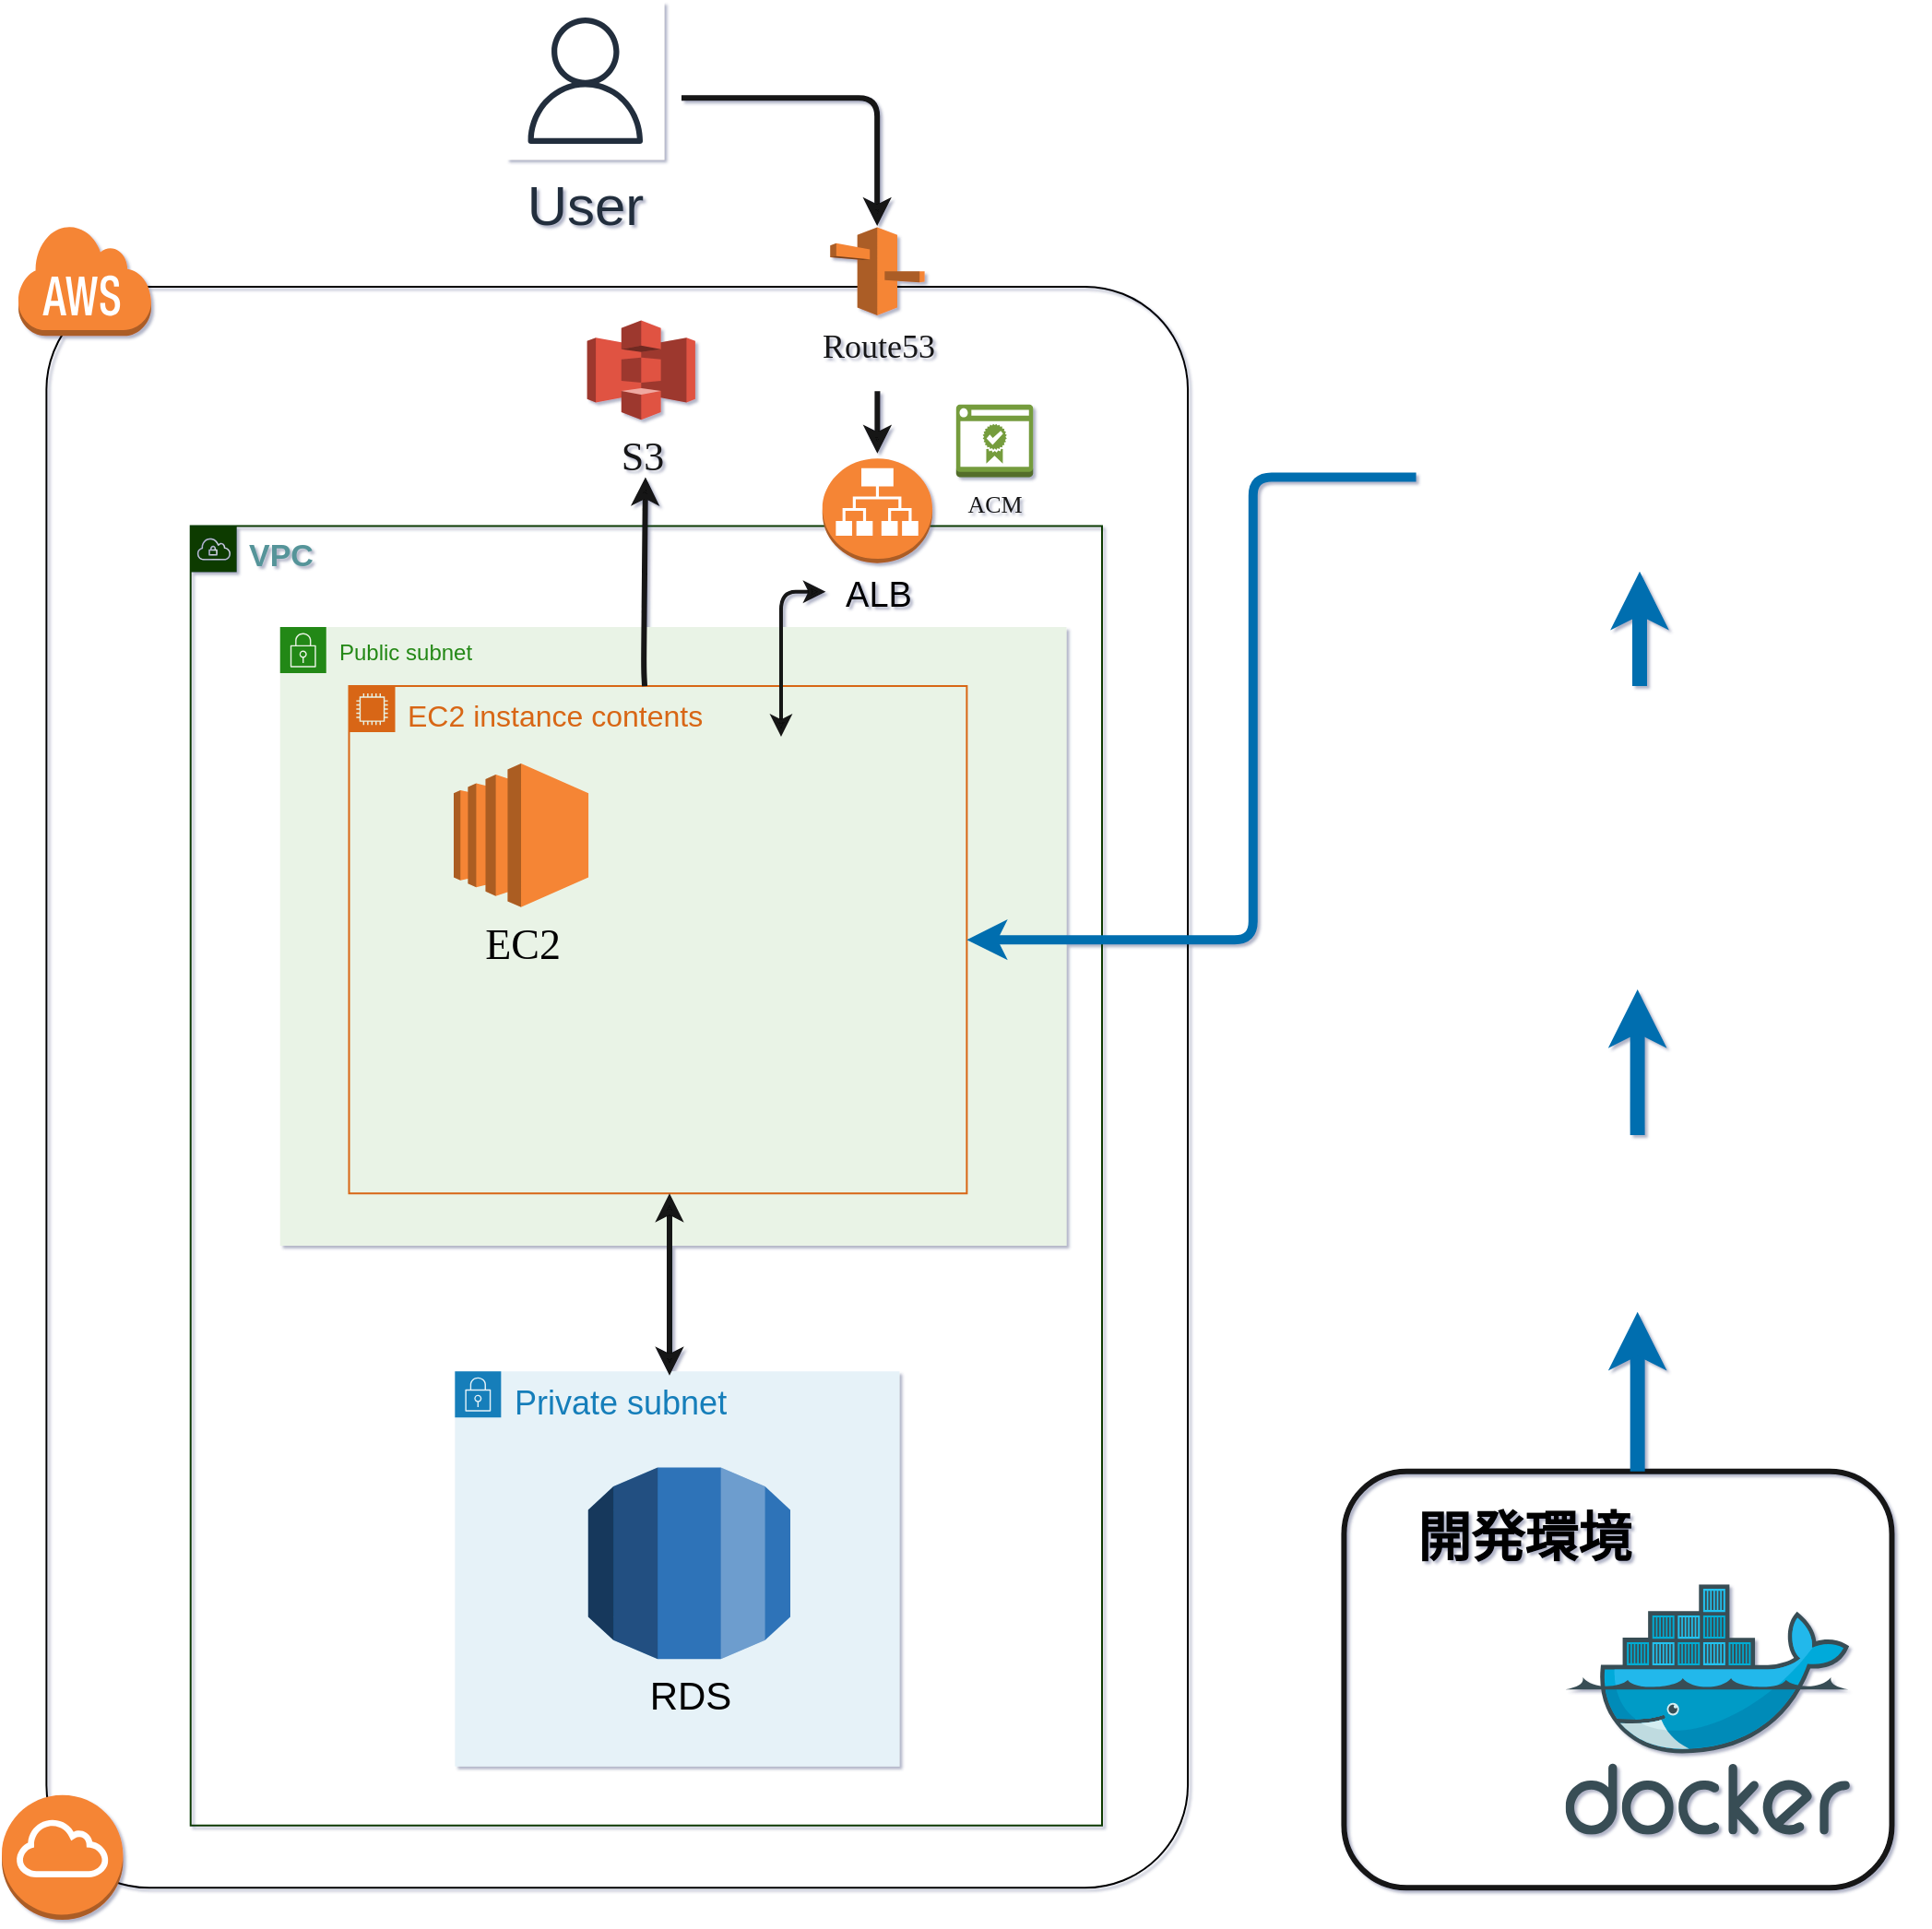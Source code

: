 <mxfile version="13.1.3">
    <diagram id="6hGFLwfOUW9BJ-s0fimq" name="Page-1">
        <mxGraphModel dx="924" dy="559" grid="0" gridSize="19" guides="1" tooltips="1" connect="1" arrows="1" fold="1" page="1" pageScale="1" pageWidth="1600" pageHeight="1200" background="#ffffff" math="0" shadow="1">
            <root>
                <mxCell id="0"/>
                <mxCell id="1" parent="0"/>
                <mxCell id="142" value="" style="group" parent="1" vertex="1" connectable="0">
                    <mxGeometry x="274" y="76" width="1042" height="1040" as="geometry"/>
                </mxCell>
                <mxCell id="16" value="" style="rounded=1;arcSize=9;dashed=0;fillColor=none;gradientColor=none;strokeWidth=1;strokeColor=#050505;" parent="142" vertex="1">
                    <mxGeometry x="24.195" y="154.446" width="618.837" height="868.19" as="geometry"/>
                </mxCell>
                <mxCell id="119" value="&lt;b&gt;&lt;font color=&quot;#549499&quot; style=&quot;font-size: 17px&quot;&gt;VPC&lt;/font&gt;&lt;/b&gt;" style="outlineConnect=0;gradientColor=none;html=1;whiteSpace=wrap;fontSize=12;fontStyle=0;shape=mxgraph.aws4.group;grIcon=mxgraph.aws4.group_vpc;strokeColor=#0C3B06;fillColor=none;verticalAlign=top;align=left;spacingLeft=30;fontColor=#B6BABF;dashed=0;" parent="142" vertex="1">
                    <mxGeometry x="102.364" y="284.218" width="494.139" height="704.605" as="geometry"/>
                </mxCell>
                <mxCell id="62" value="" style="rounded=1;whiteSpace=wrap;html=1;strokeColor=#121212;strokeWidth=3;fontFamily=Georgia;fontSize=29;fontColor=#FAFAFA;gradientColor=#ffffff;fillColor=none;" parent="142" vertex="1">
                    <mxGeometry x="727.715" y="796.907" width="297.042" height="225.729" as="geometry"/>
                </mxCell>
                <mxCell id="2" value="" style="aspect=fixed;html=1;points=[];align=center;image;fontSize=12;image=img/lib/mscae/Docker.svg;" parent="142" vertex="1">
                    <mxGeometry x="847.76" y="858.137" width="154.195" height="135.696" as="geometry"/>
                </mxCell>
                <mxCell id="3" value="" style="endArrow=classic;html=1;fillColor=#1ba1e2;strokeColor=#006EAF;strokeWidth=8;" parent="142" edge="1">
                    <mxGeometry width="50" height="50" relative="1" as="geometry">
                        <mxPoint x="886.844" y="796.907" as="sourcePoint"/>
                        <mxPoint x="886.844" y="710.316" as="targetPoint"/>
                        <Array as="points">
                            <mxPoint x="886.844" y="779.543"/>
                        </Array>
                    </mxGeometry>
                </mxCell>
                <mxCell id="9" value="" style="shape=image;verticalLabelPosition=bottom;verticalAlign=top;imageAspect=0;image=https://d3r49iyjzglexf.cloudfront.net/ja/circleci-logo-stacked-fb-657e221fda1646a7e652c09c9fbfb2b0feb5d710089bb4d8e8c759d37a832694.png" parent="142" vertex="1">
                    <mxGeometry x="784.48" y="345.448" width="205.733" height="203.284" as="geometry"/>
                </mxCell>
                <mxCell id="10" value="" style="shape=image;verticalLabelPosition=bottom;verticalAlign=top;imageAspect=0;image=https://qiita-user-contents.imgix.net/https%3A%2F%2Fqiita-image-store.s3.amazonaws.com%2F0%2F91664%2Fe5028d02-245b-a742-07b1-d961ba113d80.png?ixlib=rb-1.2.2&amp;auto=format&amp;gif-q=60&amp;q=75&amp;s=ad25ff1626aa580bdfcced076a7344f3" parent="142" vertex="1">
                    <mxGeometry x="784.48" y="223.902" width="257.52" height="68.541" as="geometry"/>
                </mxCell>
                <mxCell id="19" value="" style="endArrow=classic;html=1;fillColor=#1ba1e2;strokeColor=#006EAF;strokeWidth=8;" parent="142" edge="1">
                    <mxGeometry width="50" height="50" relative="1" as="geometry">
                        <mxPoint x="888.007" y="371.037" as="sourcePoint"/>
                        <mxPoint x="888.007" y="308.893" as="targetPoint"/>
                        <Array as="points"/>
                    </mxGeometry>
                </mxCell>
                <mxCell id="69" style="edgeStyle=orthogonalEdgeStyle;rounded=0;orthogonalLoop=1;jettySize=auto;html=1;strokeWidth=8;fontFamily=Georgia;fontSize=29;fontColor=#FAFAFA;fillColor=#1ba1e2;strokeColor=#006EAF;" parent="142" edge="1">
                    <mxGeometry relative="1" as="geometry">
                        <mxPoint x="886.844" y="535.536" as="targetPoint"/>
                        <mxPoint x="886.844" y="614.514" as="sourcePoint"/>
                        <Array as="points">
                            <mxPoint x="886.844" y="604.991"/>
                            <mxPoint x="886.844" y="604.991"/>
                        </Array>
                    </mxGeometry>
                </mxCell>
                <mxCell id="32" value="" style="shape=image;verticalLabelPosition=bottom;verticalAlign=top;imageAspect=0;image=https://blog-plaid.com/wp-content/uploads/2018/03/github-logo.png;strokeColor=#050505;fontColor=#000000;" parent="142" vertex="1">
                    <mxGeometry x="751.752" y="615.428" width="248.968" height="81.336" as="geometry"/>
                </mxCell>
                <mxCell id="17" value="" style="dashed=0;html=1;shape=mxgraph.aws3.cloud;fillColor=#F58536;gradientColor=none;dashed=0;" parent="142" vertex="1">
                    <mxGeometry x="8.375" y="120.404" width="72.585" height="60.773" as="geometry"/>
                </mxCell>
                <mxCell id="45" value="" style="outlineConnect=0;dashed=0;verticalLabelPosition=bottom;verticalAlign=top;align=center;html=1;shape=mxgraph.aws3.internet_gateway;fillColor=#F58536;gradientColor=none;strokeColor=#050505;fontFamily=Verdana;fontSize=30;fontColor=#171717;" parent="142" vertex="1">
                    <mxGeometry y="972.373" width="65.718" height="67.627" as="geometry"/>
                </mxCell>
                <mxCell id="47" value="S3" style="outlineConnect=0;dashed=0;verticalLabelPosition=bottom;verticalAlign=top;align=center;html=1;shape=mxgraph.aws3.s3;fillColor=#E05243;gradientColor=none;strokeColor=#050505;fontFamily=Verdana;fontSize=22;fontColor=#171717;" parent="142" vertex="1">
                    <mxGeometry x="317.328" y="172.724" width="58.627" height="53.919" as="geometry"/>
                </mxCell>
                <mxCell id="61" value="開発環境" style="text;html=1;align=center;verticalAlign=middle;resizable=0;points=[];autosize=1;fontSize=29;fontFamily=Georgia;fontColor=#000000;fontStyle=1" parent="142" vertex="1">
                    <mxGeometry x="749.118" y="814.267" width="152" height="38" as="geometry"/>
                </mxCell>
                <mxCell id="106" value="" style="group" parent="142" vertex="1" connectable="0">
                    <mxGeometry x="226.41" y="363.726" width="780.6" height="439.578" as="geometry"/>
                </mxCell>
                <mxCell id="136" value="Public subnet" style="points=[[0,0],[0.25,0],[0.5,0],[0.75,0],[1,0],[1,0.25],[1,0.5],[1,0.75],[1,1],[0.75,1],[0.5,1],[0.25,1],[0,1],[0,0.75],[0,0.5],[0,0.25]];outlineConnect=0;gradientColor=none;html=1;whiteSpace=wrap;fontSize=12;fontStyle=0;shape=mxgraph.aws4.group;grIcon=mxgraph.aws4.group_security_group;grStroke=0;strokeColor=#248814;fillColor=#E9F3E6;verticalAlign=top;align=left;spacingLeft=30;fontColor=#248814;dashed=0;" parent="106" vertex="1">
                    <mxGeometry x="-75.535" y="-24.675" width="426.365" height="335.395" as="geometry"/>
                </mxCell>
                <mxCell id="97" value="&lt;font style=&quot;font-size: 16px&quot;&gt;EC2 instance contents&lt;/font&gt;" style="points=[[0,0],[0.25,0],[0.5,0],[0.75,0],[1,0],[1,0.25],[1,0.5],[1,0.75],[1,1],[0.75,1],[0.5,1],[0.25,1],[0,1],[0,0.75],[0,0.5],[0,0.25]];outlineConnect=0;gradientColor=none;html=1;whiteSpace=wrap;fontSize=12;fontStyle=0;shape=mxgraph.aws4.group;grIcon=mxgraph.aws4.group_ec2_instance_contents;strokeColor=#D86613;fillColor=none;verticalAlign=top;align=left;spacingLeft=30;fontColor=#D86613;dashed=0;" parent="106" vertex="1">
                    <mxGeometry x="-38.154" y="7.311" width="334.935" height="275.079" as="geometry"/>
                </mxCell>
                <mxCell id="99" value="" style="shape=image;verticalLabelPosition=bottom;verticalAlign=top;imageAspect=0;image=https://normalblog.net/system/wp-content/uploads/2018/02/nginx.png;strokeColor=#121212;strokeWidth=1;fillColor=none;gradientColor=#ffffff;fontFamily=Helvetica;fontSize=23;fontColor=#000000;" parent="106" vertex="1">
                    <mxGeometry x="142.593" y="49.271" width="105.156" height="110.58" as="geometry"/>
                </mxCell>
                <mxCell id="101" value="" style="shape=image;verticalLabelPosition=bottom;verticalAlign=top;imageAspect=0;image=https://blog.f-arts.work/wp-content/uploads/2018/08/puma.png.webp;strokeColor=#121212;strokeWidth=1;fillColor=none;gradientColor=#ffffff;fontFamily=Helvetica;fontSize=23;fontColor=#000000;" parent="106" vertex="1">
                    <mxGeometry x="42.965" y="168.155" width="167.346" height="96.872" as="geometry"/>
                </mxCell>
                <mxCell id="38" value="&lt;font style=&quot;font-size: 23px;&quot; color=&quot;#050505&quot;&gt;EC2&lt;/font&gt;" style="outlineConnect=0;dashed=0;verticalLabelPosition=bottom;verticalAlign=top;align=center;html=1;shape=mxgraph.aws3.ec2;fillColor=#F58534;gradientColor=none;strokeColor=#050505;fontFamily=Verdana;fontSize=23;" parent="106" vertex="1">
                    <mxGeometry x="18.588" y="49.266" width="73.051" height="77.909" as="geometry"/>
                </mxCell>
                <mxCell id="76" value="" style="group" parent="142" vertex="1" connectable="0">
                    <mxGeometry x="240.09" y="699.121" width="337.336" height="260.493" as="geometry"/>
                </mxCell>
                <mxCell id="74" value="&lt;font style=&quot;font-size: 18px&quot;&gt;Private subnet&lt;/font&gt;" style="points=[[0,0],[0.25,0],[0.5,0],[0.75,0],[1,0],[1,0.25],[1,0.5],[1,0.75],[1,1],[0.75,1],[0.5,1],[0.25,1],[0,1],[0,0.75],[0,0.5],[0,0.25]];outlineConnect=0;gradientColor=none;html=1;whiteSpace=wrap;fontSize=12;fontStyle=0;shape=mxgraph.aws4.group;grIcon=mxgraph.aws4.group_security_group;grStroke=0;strokeColor=#147EBA;fillColor=#E6F2F8;verticalAlign=top;align=left;spacingLeft=30;fontColor=#147EBA;dashed=0;" parent="76" vertex="1">
                    <mxGeometry x="5.583" y="43.483" width="241.021" height="214.233" as="geometry"/>
                </mxCell>
                <mxCell id="75" value="RDS" style="outlineConnect=0;dashed=0;verticalLabelPosition=bottom;verticalAlign=top;align=center;html=1;shape=mxgraph.aws3.rds;fillColor=#2E73B8;gradientColor=none;strokeColor=#121212;strokeWidth=1;fontFamily=Helvetica;fontSize=21;fontColor=#000000;" parent="76" vertex="1">
                    <mxGeometry x="77.815" y="95.656" width="109.595" height="103.899" as="geometry"/>
                </mxCell>
                <mxCell id="118" value="" style="endArrow=classic;startArrow=classic;html=1;strokeColor=#121212;strokeWidth=3;fontFamily=Helvetica;fontSize=16;fontColor=#000000;" parent="142" edge="1">
                    <mxGeometry width="50" height="50" relative="1" as="geometry">
                        <mxPoint x="361.996" y="744.815" as="sourcePoint"/>
                        <mxPoint x="361.996" y="646.116" as="targetPoint"/>
                        <Array as="points">
                            <mxPoint x="361.996" y="704.605"/>
                            <mxPoint x="361.996" y="646.116"/>
                        </Array>
                    </mxGeometry>
                </mxCell>
                <mxCell id="46" value="ACM" style="outlineConnect=0;dashed=0;verticalLabelPosition=bottom;verticalAlign=top;align=center;html=1;shape=mxgraph.aws3.certificate_manager_2;fillColor=#759C3E;gradientColor=none;strokeColor=#050505;fontFamily=Verdana;fontSize=13;fontColor=#171717;" parent="142" vertex="1">
                    <mxGeometry x="517.403" y="218.418" width="41.718" height="39.297" as="geometry"/>
                </mxCell>
                <mxCell id="126" value="" style="group" parent="142" vertex="1" connectable="0">
                    <mxGeometry x="273.591" width="230.942" height="304.323" as="geometry"/>
                </mxCell>
                <mxCell id="78" value="User" style="outlineConnect=0;fontColor=#232F3E;gradientColor=none;strokeColor=#232F3E;fillColor=#ffffff;dashed=0;verticalLabelPosition=bottom;verticalAlign=top;align=center;html=1;fontSize=30;fontStyle=0;aspect=fixed;shape=mxgraph.aws4.resourceIcon;resIcon=mxgraph.aws4.user;" parent="126" vertex="1">
                    <mxGeometry width="85.599" height="85.599" as="geometry"/>
                </mxCell>
                <mxCell id="86" value="" style="endArrow=classic;html=1;strokeWidth=3;fontFamily=Helvetica;fontSize=30;fontColor=#000000;strokeColor=#121212;" parent="126" edge="1">
                    <mxGeometry width="50" height="50" relative="1" as="geometry">
                        <mxPoint x="94.919" y="52.091" as="sourcePoint"/>
                        <mxPoint x="201.006" y="121.547" as="targetPoint"/>
                        <Array as="points">
                            <mxPoint x="201.006" y="52.091"/>
                        </Array>
                    </mxGeometry>
                </mxCell>
                <mxCell id="95" value="ALB" style="outlineConnect=0;dashed=0;verticalLabelPosition=bottom;verticalAlign=top;align=center;html=1;shape=mxgraph.aws3.application_load_balancer;fillColor=#F58536;gradientColor=none;strokeColor=#121212;strokeWidth=1;fontFamily=Helvetica;fontSize=19;fontColor=#000000;" parent="126" vertex="1">
                    <mxGeometry x="171.311" y="247.663" width="59.632" height="56.661" as="geometry"/>
                </mxCell>
                <mxCell id="124" style="edgeStyle=orthogonalEdgeStyle;rounded=0;orthogonalLoop=1;jettySize=auto;html=1;endFill=1;strokeColor=#121212;strokeWidth=3;fontFamily=Helvetica;fontSize=16;fontColor=#000000;" parent="126" edge="1">
                    <mxGeometry relative="1" as="geometry">
                        <mxPoint x="201.117" y="211.107" as="sourcePoint"/>
                        <mxPoint x="201.117" y="244.921" as="targetPoint"/>
                        <Array as="points">
                            <mxPoint x="201.089" y="229.842"/>
                            <mxPoint x="201.089" y="229.842"/>
                        </Array>
                    </mxGeometry>
                </mxCell>
                <mxCell id="44" value="Route53" style="outlineConnect=0;dashed=0;verticalLabelPosition=bottom;verticalAlign=top;align=center;html=1;shape=mxgraph.aws3.route_53;fillColor=#F58536;gradientColor=none;strokeColor=#050505;fontFamily=Verdana;fontSize=18;fontColor=#171717;" parent="126" vertex="1">
                    <mxGeometry x="175.536" y="122.232" width="51.182" height="47.75" as="geometry"/>
                </mxCell>
                <mxCell id="127" value="" style="shape=image;verticalLabelPosition=bottom;verticalAlign=top;imageAspect=0;image=https://upload.wikimedia.org/wikipedia/commons/thumb/6/62/Ruby_On_Rails_Logo.svg/1200px-Ruby_On_Rails_Logo.svg.png;strokeColor=#0C3B06;strokeWidth=1;fillColor=none;gradientColor=#ffffff;fontFamily=Helvetica;fontSize=22;fontColor=#000000;" parent="142" vertex="1">
                    <mxGeometry x="744.465" y="889.209" width="89.336" height="48.893" as="geometry"/>
                </mxCell>
                <mxCell id="129" value="" style="endArrow=classic;html=1;strokeColor=#121212;strokeWidth=3;fontFamily=Helvetica;fontSize=22;fontColor=#000000;" parent="142" source="97" edge="1">
                    <mxGeometry width="50" height="50" relative="1" as="geometry">
                        <mxPoint x="413.178" y="326.257" as="sourcePoint"/>
                        <mxPoint x="348.968" y="257.715" as="targetPoint"/>
                        <Array as="points">
                            <mxPoint x="348.037" y="361.898"/>
                        </Array>
                    </mxGeometry>
                </mxCell>
                <mxCell id="31" value="" style="endArrow=classic;html=1;fillColor=#1ba1e2;strokeColor=#006EAF;strokeWidth=5;noJump=0;endFill=1;anchorPointDirection=1;bendable=0;edgeStyle=orthogonalEdgeStyle;entryX=1;entryY=0.5;entryDx=0;entryDy=0;" parent="142" target="97" edge="1">
                    <mxGeometry width="50" height="50" relative="1" as="geometry">
                        <mxPoint x="766.799" y="257.715" as="sourcePoint"/>
                        <mxPoint x="548.112" y="413.989" as="targetPoint"/>
                        <Array as="points">
                            <mxPoint x="678.394" y="258.629"/>
                            <mxPoint x="678.394" y="509.033"/>
                        </Array>
                    </mxGeometry>
                </mxCell>
                <mxCell id="141" value="" style="endArrow=classic;startArrow=classic;html=1;strokeColor=#121212;strokeWidth=2;fontFamily=Helvetica;fontSize=22;fontColor=#000000;" parent="142" edge="1">
                    <mxGeometry width="50" height="50" relative="1" as="geometry">
                        <mxPoint x="422.484" y="398.453" as="sourcePoint"/>
                        <mxPoint x="446.679" y="319.859" as="targetPoint"/>
                        <Array as="points">
                            <mxPoint x="422.484" y="319.859"/>
                        </Array>
                    </mxGeometry>
                </mxCell>
            </root>
        </mxGraphModel>
    </diagram>
</mxfile>